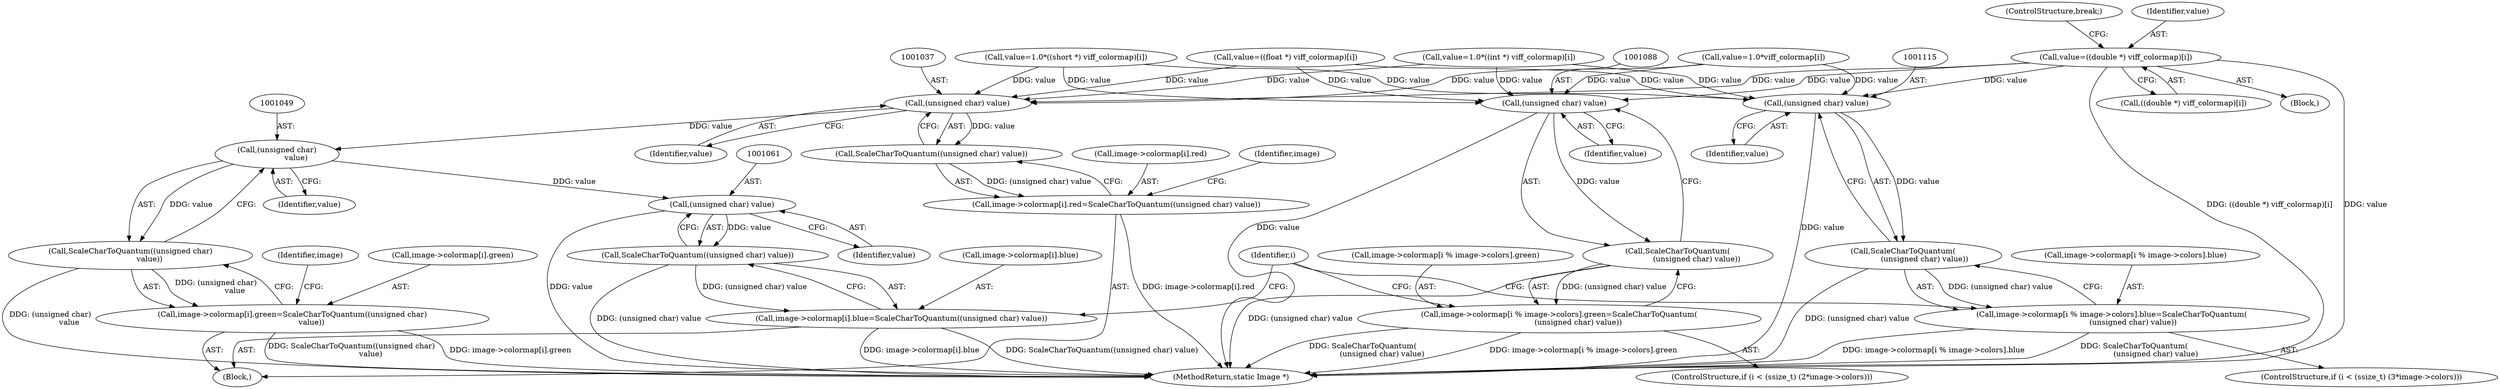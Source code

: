 digraph "0_ImageMagick_ca0c886abd6d3ef335eb74150cd23b89ebd17135@array" {
"1001001" [label="(Call,value=((double *) viff_colormap)[i])"];
"1001036" [label="(Call,(unsigned char) value)"];
"1001035" [label="(Call,ScaleCharToQuantum((unsigned char) value))"];
"1001027" [label="(Call,image->colormap[i].red=ScaleCharToQuantum((unsigned char) value))"];
"1001048" [label="(Call,(unsigned char)\n                value)"];
"1001047" [label="(Call,ScaleCharToQuantum((unsigned char)\n                value))"];
"1001039" [label="(Call,image->colormap[i].green=ScaleCharToQuantum((unsigned char)\n                value))"];
"1001060" [label="(Call,(unsigned char) value)"];
"1001059" [label="(Call,ScaleCharToQuantum((unsigned char) value))"];
"1001051" [label="(Call,image->colormap[i].blue=ScaleCharToQuantum((unsigned char) value))"];
"1001087" [label="(Call,(unsigned char) value)"];
"1001086" [label="(Call,ScaleCharToQuantum(\n                (unsigned char) value))"];
"1001074" [label="(Call,image->colormap[i % image->colors].green=ScaleCharToQuantum(\n                (unsigned char) value))"];
"1001114" [label="(Call,(unsigned char) value)"];
"1001113" [label="(Call,ScaleCharToQuantum(\n                  (unsigned char) value))"];
"1001101" [label="(Call,image->colormap[i % image->colors].blue=ScaleCharToQuantum(\n                  (unsigned char) value))"];
"1000970" [label="(Call,value=1.0*((short *) viff_colormap)[i])"];
"1001027" [label="(Call,image->colormap[i].red=ScaleCharToQuantum((unsigned char) value))"];
"1001062" [label="(Identifier,value)"];
"1001039" [label="(Call,image->colormap[i].green=ScaleCharToQuantum((unsigned char)\n                value))"];
"1001074" [label="(Call,image->colormap[i % image->colors].green=ScaleCharToQuantum(\n                (unsigned char) value))"];
"1000992" [label="(Call,value=((float *) viff_colormap)[i])"];
"1001059" [label="(Call,ScaleCharToQuantum((unsigned char) value))"];
"1001089" [label="(Identifier,value)"];
"1001051" [label="(Call,image->colormap[i].blue=ScaleCharToQuantum((unsigned char) value))"];
"1001050" [label="(Identifier,value)"];
"1001113" [label="(Call,ScaleCharToQuantum(\n                  (unsigned char) value))"];
"1001036" [label="(Call,(unsigned char) value)"];
"1001001" [label="(Call,value=((double *) viff_colormap)[i])"];
"1001028" [label="(Call,image->colormap[i].red)"];
"1001114" [label="(Call,(unsigned char) value)"];
"1001010" [label="(Call,value=1.0*viff_colormap[i])"];
"1001026" [label="(Block,)"];
"1001116" [label="(Identifier,value)"];
"1001064" [label="(ControlStructure,if (i < (ssize_t) (2*image->colors)))"];
"1001052" [label="(Call,image->colormap[i].blue)"];
"1001043" [label="(Identifier,image)"];
"1001035" [label="(Call,ScaleCharToQuantum((unsigned char) value))"];
"1001008" [label="(ControlStructure,break;)"];
"1001048" [label="(Call,(unsigned char)\n                value)"];
"1001075" [label="(Call,image->colormap[i % image->colors].green)"];
"1001091" [label="(ControlStructure,if (i < (ssize_t) (3*image->colors)))"];
"1000968" [label="(Block,)"];
"1001086" [label="(Call,ScaleCharToQuantum(\n                (unsigned char) value))"];
"1001087" [label="(Call,(unsigned char) value)"];
"1002332" [label="(MethodReturn,static Image *)"];
"1001003" [label="(Call,((double *) viff_colormap)[i])"];
"1001060" [label="(Call,(unsigned char) value)"];
"1001038" [label="(Identifier,value)"];
"1000981" [label="(Call,value=1.0*((int *) viff_colormap)[i])"];
"1001040" [label="(Call,image->colormap[i].green)"];
"1000960" [label="(Identifier,i)"];
"1001047" [label="(Call,ScaleCharToQuantum((unsigned char)\n                value))"];
"1001102" [label="(Call,image->colormap[i % image->colors].blue)"];
"1001055" [label="(Identifier,image)"];
"1001002" [label="(Identifier,value)"];
"1001101" [label="(Call,image->colormap[i % image->colors].blue=ScaleCharToQuantum(\n                  (unsigned char) value))"];
"1001001" -> "1000968"  [label="AST: "];
"1001001" -> "1001003"  [label="CFG: "];
"1001002" -> "1001001"  [label="AST: "];
"1001003" -> "1001001"  [label="AST: "];
"1001008" -> "1001001"  [label="CFG: "];
"1001001" -> "1002332"  [label="DDG: ((double *) viff_colormap)[i]"];
"1001001" -> "1002332"  [label="DDG: value"];
"1001001" -> "1001036"  [label="DDG: value"];
"1001001" -> "1001087"  [label="DDG: value"];
"1001001" -> "1001114"  [label="DDG: value"];
"1001036" -> "1001035"  [label="AST: "];
"1001036" -> "1001038"  [label="CFG: "];
"1001037" -> "1001036"  [label="AST: "];
"1001038" -> "1001036"  [label="AST: "];
"1001035" -> "1001036"  [label="CFG: "];
"1001036" -> "1001035"  [label="DDG: value"];
"1000992" -> "1001036"  [label="DDG: value"];
"1000981" -> "1001036"  [label="DDG: value"];
"1000970" -> "1001036"  [label="DDG: value"];
"1001010" -> "1001036"  [label="DDG: value"];
"1001036" -> "1001048"  [label="DDG: value"];
"1001035" -> "1001027"  [label="AST: "];
"1001027" -> "1001035"  [label="CFG: "];
"1001035" -> "1001027"  [label="DDG: (unsigned char) value"];
"1001027" -> "1001026"  [label="AST: "];
"1001028" -> "1001027"  [label="AST: "];
"1001043" -> "1001027"  [label="CFG: "];
"1001027" -> "1002332"  [label="DDG: image->colormap[i].red"];
"1001048" -> "1001047"  [label="AST: "];
"1001048" -> "1001050"  [label="CFG: "];
"1001049" -> "1001048"  [label="AST: "];
"1001050" -> "1001048"  [label="AST: "];
"1001047" -> "1001048"  [label="CFG: "];
"1001048" -> "1001047"  [label="DDG: value"];
"1001048" -> "1001060"  [label="DDG: value"];
"1001047" -> "1001039"  [label="AST: "];
"1001039" -> "1001047"  [label="CFG: "];
"1001047" -> "1002332"  [label="DDG: (unsigned char)\n                value"];
"1001047" -> "1001039"  [label="DDG: (unsigned char)\n                value"];
"1001039" -> "1001026"  [label="AST: "];
"1001040" -> "1001039"  [label="AST: "];
"1001055" -> "1001039"  [label="CFG: "];
"1001039" -> "1002332"  [label="DDG: image->colormap[i].green"];
"1001039" -> "1002332"  [label="DDG: ScaleCharToQuantum((unsigned char)\n                value)"];
"1001060" -> "1001059"  [label="AST: "];
"1001060" -> "1001062"  [label="CFG: "];
"1001061" -> "1001060"  [label="AST: "];
"1001062" -> "1001060"  [label="AST: "];
"1001059" -> "1001060"  [label="CFG: "];
"1001060" -> "1002332"  [label="DDG: value"];
"1001060" -> "1001059"  [label="DDG: value"];
"1001059" -> "1001051"  [label="AST: "];
"1001051" -> "1001059"  [label="CFG: "];
"1001059" -> "1002332"  [label="DDG: (unsigned char) value"];
"1001059" -> "1001051"  [label="DDG: (unsigned char) value"];
"1001051" -> "1001026"  [label="AST: "];
"1001052" -> "1001051"  [label="AST: "];
"1000960" -> "1001051"  [label="CFG: "];
"1001051" -> "1002332"  [label="DDG: ScaleCharToQuantum((unsigned char) value)"];
"1001051" -> "1002332"  [label="DDG: image->colormap[i].blue"];
"1001087" -> "1001086"  [label="AST: "];
"1001087" -> "1001089"  [label="CFG: "];
"1001088" -> "1001087"  [label="AST: "];
"1001089" -> "1001087"  [label="AST: "];
"1001086" -> "1001087"  [label="CFG: "];
"1001087" -> "1002332"  [label="DDG: value"];
"1001087" -> "1001086"  [label="DDG: value"];
"1000992" -> "1001087"  [label="DDG: value"];
"1000981" -> "1001087"  [label="DDG: value"];
"1000970" -> "1001087"  [label="DDG: value"];
"1001010" -> "1001087"  [label="DDG: value"];
"1001086" -> "1001074"  [label="AST: "];
"1001074" -> "1001086"  [label="CFG: "];
"1001086" -> "1002332"  [label="DDG: (unsigned char) value"];
"1001086" -> "1001074"  [label="DDG: (unsigned char) value"];
"1001074" -> "1001064"  [label="AST: "];
"1001075" -> "1001074"  [label="AST: "];
"1000960" -> "1001074"  [label="CFG: "];
"1001074" -> "1002332"  [label="DDG: image->colormap[i % image->colors].green"];
"1001074" -> "1002332"  [label="DDG: ScaleCharToQuantum(\n                (unsigned char) value)"];
"1001114" -> "1001113"  [label="AST: "];
"1001114" -> "1001116"  [label="CFG: "];
"1001115" -> "1001114"  [label="AST: "];
"1001116" -> "1001114"  [label="AST: "];
"1001113" -> "1001114"  [label="CFG: "];
"1001114" -> "1002332"  [label="DDG: value"];
"1001114" -> "1001113"  [label="DDG: value"];
"1000992" -> "1001114"  [label="DDG: value"];
"1000981" -> "1001114"  [label="DDG: value"];
"1000970" -> "1001114"  [label="DDG: value"];
"1001010" -> "1001114"  [label="DDG: value"];
"1001113" -> "1001101"  [label="AST: "];
"1001101" -> "1001113"  [label="CFG: "];
"1001113" -> "1002332"  [label="DDG: (unsigned char) value"];
"1001113" -> "1001101"  [label="DDG: (unsigned char) value"];
"1001101" -> "1001091"  [label="AST: "];
"1001102" -> "1001101"  [label="AST: "];
"1000960" -> "1001101"  [label="CFG: "];
"1001101" -> "1002332"  [label="DDG: ScaleCharToQuantum(\n                  (unsigned char) value)"];
"1001101" -> "1002332"  [label="DDG: image->colormap[i % image->colors].blue"];
}

